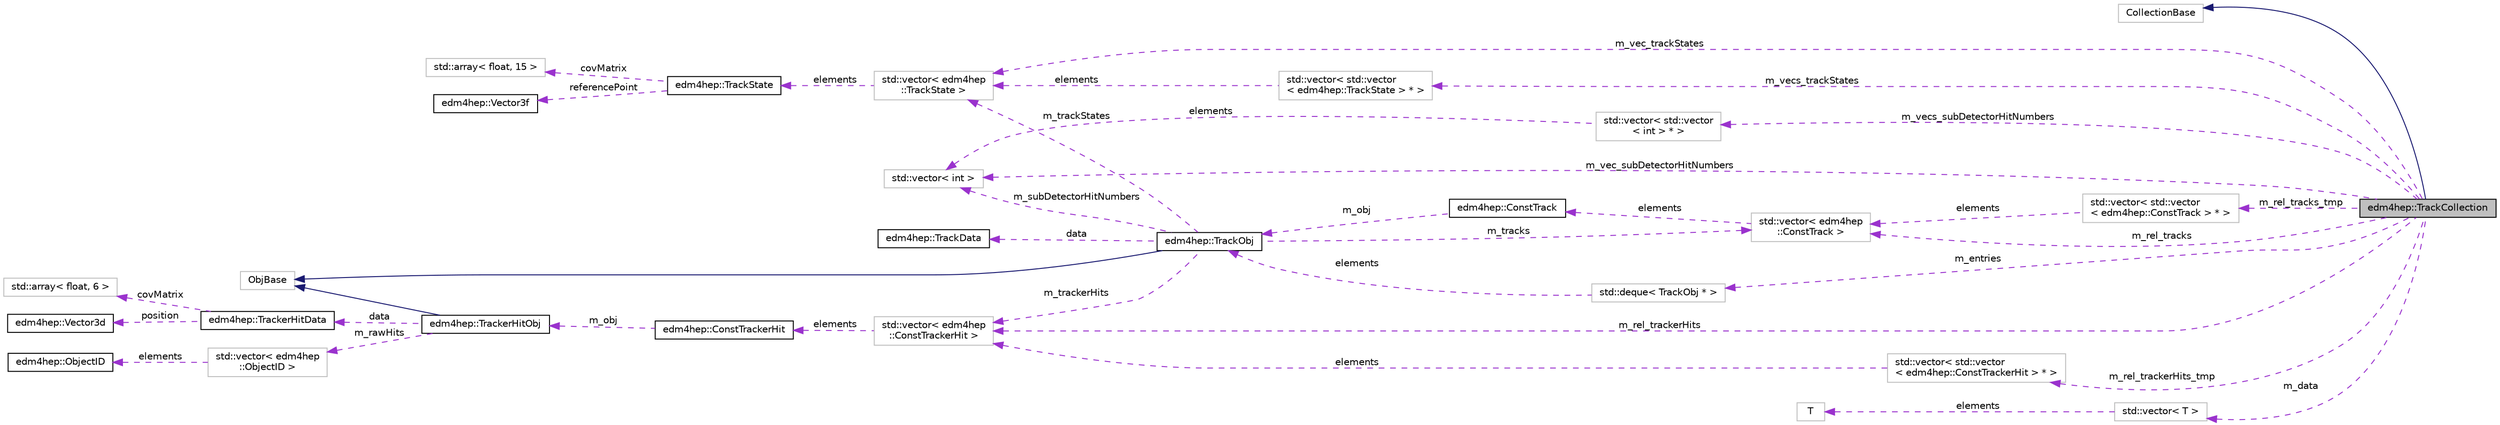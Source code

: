 digraph "edm4hep::TrackCollection"
{
 // LATEX_PDF_SIZE
  edge [fontname="Helvetica",fontsize="10",labelfontname="Helvetica",labelfontsize="10"];
  node [fontname="Helvetica",fontsize="10",shape=record];
  rankdir="LR";
  Node1 [label="edm4hep::TrackCollection",height=0.2,width=0.4,color="black", fillcolor="grey75", style="filled", fontcolor="black",tooltip="A Collection is identified by an ID."];
  Node2 -> Node1 [dir="back",color="midnightblue",fontsize="10",style="solid",fontname="Helvetica"];
  Node2 [label="CollectionBase",height=0.2,width=0.4,color="grey75", fillcolor="white", style="filled",tooltip=" "];
  Node3 -> Node1 [dir="back",color="darkorchid3",fontsize="10",style="dashed",label=" m_vecs_trackStates" ,fontname="Helvetica"];
  Node3 [label="std::vector\< std::vector\l\< edm4hep::TrackState \> * \>",height=0.2,width=0.4,color="grey75", fillcolor="white", style="filled",tooltip=" "];
  Node4 -> Node3 [dir="back",color="darkorchid3",fontsize="10",style="dashed",label=" elements" ,fontname="Helvetica"];
  Node4 [label="std::vector\< edm4hep\l::TrackState \>",height=0.2,width=0.4,color="grey75", fillcolor="white", style="filled",tooltip=" "];
  Node5 -> Node4 [dir="back",color="darkorchid3",fontsize="10",style="dashed",label=" elements" ,fontname="Helvetica"];
  Node5 [label="edm4hep::TrackState",height=0.2,width=0.4,color="black", fillcolor="white", style="filled",URL="$classedm4hep_1_1_track_state.html",tooltip=" "];
  Node6 -> Node5 [dir="back",color="darkorchid3",fontsize="10",style="dashed",label=" covMatrix" ,fontname="Helvetica"];
  Node6 [label="std::array\< float, 15 \>",height=0.2,width=0.4,color="grey75", fillcolor="white", style="filled",tooltip=" "];
  Node7 -> Node5 [dir="back",color="darkorchid3",fontsize="10",style="dashed",label=" referencePoint" ,fontname="Helvetica"];
  Node7 [label="edm4hep::Vector3f",height=0.2,width=0.4,color="black", fillcolor="white", style="filled",URL="$classedm4hep_1_1_vector3f.html",tooltip=" "];
  Node8 -> Node1 [dir="back",color="darkorchid3",fontsize="10",style="dashed",label=" m_vecs_subDetectorHitNumbers" ,fontname="Helvetica"];
  Node8 [label="std::vector\< std::vector\l\< int \> * \>",height=0.2,width=0.4,color="grey75", fillcolor="white", style="filled",tooltip=" "];
  Node9 -> Node8 [dir="back",color="darkorchid3",fontsize="10",style="dashed",label=" elements" ,fontname="Helvetica"];
  Node9 [label="std::vector\< int \>",height=0.2,width=0.4,color="grey75", fillcolor="white", style="filled",tooltip=" "];
  Node10 -> Node1 [dir="back",color="darkorchid3",fontsize="10",style="dashed",label=" m_rel_tracks_tmp" ,fontname="Helvetica"];
  Node10 [label="std::vector\< std::vector\l\< edm4hep::ConstTrack \> * \>",height=0.2,width=0.4,color="grey75", fillcolor="white", style="filled",tooltip=" "];
  Node11 -> Node10 [dir="back",color="darkorchid3",fontsize="10",style="dashed",label=" elements" ,fontname="Helvetica"];
  Node11 [label="std::vector\< edm4hep\l::ConstTrack \>",height=0.2,width=0.4,color="grey75", fillcolor="white", style="filled",tooltip=" "];
  Node12 -> Node11 [dir="back",color="darkorchid3",fontsize="10",style="dashed",label=" elements" ,fontname="Helvetica"];
  Node12 [label="edm4hep::ConstTrack",height=0.2,width=0.4,color="black", fillcolor="white", style="filled",URL="$classedm4hep_1_1_const_track.html",tooltip="Reconstructed track."];
  Node13 -> Node12 [dir="back",color="darkorchid3",fontsize="10",style="dashed",label=" m_obj" ,fontname="Helvetica"];
  Node13 [label="edm4hep::TrackObj",height=0.2,width=0.4,color="black", fillcolor="white", style="filled",URL="$classedm4hep_1_1_track_obj.html",tooltip=" "];
  Node14 -> Node13 [dir="back",color="midnightblue",fontsize="10",style="solid",fontname="Helvetica"];
  Node14 [label="ObjBase",height=0.2,width=0.4,color="grey75", fillcolor="white", style="filled",tooltip=" "];
  Node4 -> Node13 [dir="back",color="darkorchid3",fontsize="10",style="dashed",label=" m_trackStates" ,fontname="Helvetica"];
  Node11 -> Node13 [dir="back",color="darkorchid3",fontsize="10",style="dashed",label=" m_tracks" ,fontname="Helvetica"];
  Node15 -> Node13 [dir="back",color="darkorchid3",fontsize="10",style="dashed",label=" m_trackerHits" ,fontname="Helvetica"];
  Node15 [label="std::vector\< edm4hep\l::ConstTrackerHit \>",height=0.2,width=0.4,color="grey75", fillcolor="white", style="filled",tooltip=" "];
  Node16 -> Node15 [dir="back",color="darkorchid3",fontsize="10",style="dashed",label=" elements" ,fontname="Helvetica"];
  Node16 [label="edm4hep::ConstTrackerHit",height=0.2,width=0.4,color="black", fillcolor="white", style="filled",URL="$classedm4hep_1_1_const_tracker_hit.html",tooltip="Tracker hit."];
  Node17 -> Node16 [dir="back",color="darkorchid3",fontsize="10",style="dashed",label=" m_obj" ,fontname="Helvetica"];
  Node17 [label="edm4hep::TrackerHitObj",height=0.2,width=0.4,color="black", fillcolor="white", style="filled",URL="$classedm4hep_1_1_tracker_hit_obj.html",tooltip=" "];
  Node14 -> Node17 [dir="back",color="midnightblue",fontsize="10",style="solid",fontname="Helvetica"];
  Node18 -> Node17 [dir="back",color="darkorchid3",fontsize="10",style="dashed",label=" m_rawHits" ,fontname="Helvetica"];
  Node18 [label="std::vector\< edm4hep\l::ObjectID \>",height=0.2,width=0.4,color="grey75", fillcolor="white", style="filled",tooltip=" "];
  Node19 -> Node18 [dir="back",color="darkorchid3",fontsize="10",style="dashed",label=" elements" ,fontname="Helvetica"];
  Node19 [label="edm4hep::ObjectID",height=0.2,width=0.4,color="black", fillcolor="white", style="filled",URL="$classedm4hep_1_1_object_i_d.html",tooltip=" "];
  Node20 -> Node17 [dir="back",color="darkorchid3",fontsize="10",style="dashed",label=" data" ,fontname="Helvetica"];
  Node20 [label="edm4hep::TrackerHitData",height=0.2,width=0.4,color="black", fillcolor="white", style="filled",URL="$classedm4hep_1_1_tracker_hit_data.html",tooltip="Tracker hit."];
  Node21 -> Node20 [dir="back",color="darkorchid3",fontsize="10",style="dashed",label=" covMatrix" ,fontname="Helvetica"];
  Node21 [label="std::array\< float, 6 \>",height=0.2,width=0.4,color="grey75", fillcolor="white", style="filled",tooltip=" "];
  Node22 -> Node20 [dir="back",color="darkorchid3",fontsize="10",style="dashed",label=" position" ,fontname="Helvetica"];
  Node22 [label="edm4hep::Vector3d",height=0.2,width=0.4,color="black", fillcolor="white", style="filled",URL="$classedm4hep_1_1_vector3d.html",tooltip=" "];
  Node9 -> Node13 [dir="back",color="darkorchid3",fontsize="10",style="dashed",label=" m_subDetectorHitNumbers" ,fontname="Helvetica"];
  Node23 -> Node13 [dir="back",color="darkorchid3",fontsize="10",style="dashed",label=" data" ,fontname="Helvetica"];
  Node23 [label="edm4hep::TrackData",height=0.2,width=0.4,color="black", fillcolor="white", style="filled",URL="$classedm4hep_1_1_track_data.html",tooltip="Reconstructed track."];
  Node4 -> Node1 [dir="back",color="darkorchid3",fontsize="10",style="dashed",label=" m_vec_trackStates" ,fontname="Helvetica"];
  Node11 -> Node1 [dir="back",color="darkorchid3",fontsize="10",style="dashed",label=" m_rel_tracks" ,fontname="Helvetica"];
  Node24 -> Node1 [dir="back",color="darkorchid3",fontsize="10",style="dashed",label=" m_rel_trackerHits_tmp" ,fontname="Helvetica"];
  Node24 [label="std::vector\< std::vector\l\< edm4hep::ConstTrackerHit \> * \>",height=0.2,width=0.4,color="grey75", fillcolor="white", style="filled",tooltip=" "];
  Node15 -> Node24 [dir="back",color="darkorchid3",fontsize="10",style="dashed",label=" elements" ,fontname="Helvetica"];
  Node15 -> Node1 [dir="back",color="darkorchid3",fontsize="10",style="dashed",label=" m_rel_trackerHits" ,fontname="Helvetica"];
  Node25 -> Node1 [dir="back",color="darkorchid3",fontsize="10",style="dashed",label=" m_entries" ,fontname="Helvetica"];
  Node25 [label="std::deque\< TrackObj * \>",height=0.2,width=0.4,color="grey75", fillcolor="white", style="filled",tooltip=" "];
  Node13 -> Node25 [dir="back",color="darkorchid3",fontsize="10",style="dashed",label=" elements" ,fontname="Helvetica"];
  Node9 -> Node1 [dir="back",color="darkorchid3",fontsize="10",style="dashed",label=" m_vec_subDetectorHitNumbers" ,fontname="Helvetica"];
  Node26 -> Node1 [dir="back",color="darkorchid3",fontsize="10",style="dashed",label=" m_data" ,fontname="Helvetica"];
  Node26 [label="std::vector\< T \>",height=0.2,width=0.4,color="grey75", fillcolor="white", style="filled",tooltip="STL class."];
  Node27 -> Node26 [dir="back",color="darkorchid3",fontsize="10",style="dashed",label=" elements" ,fontname="Helvetica"];
  Node27 [label="T",height=0.2,width=0.4,color="grey75", fillcolor="white", style="filled",tooltip=" "];
}
